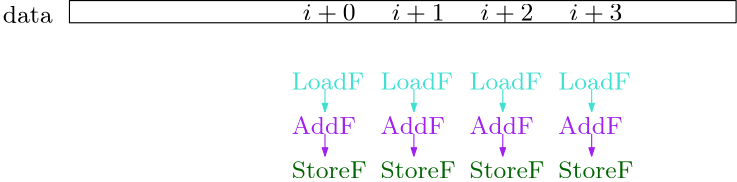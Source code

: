 <?xml version="1.0"?>
<!DOCTYPE ipe SYSTEM "ipe.dtd">
<ipe version="70212" creator="Ipe 7.2.13">
<info created="D:20230303100442" modified="D:20230303103442"/>
<ipestyle name="basic">
<symbol name="arrow/arc(spx)">
<path stroke="sym-stroke" fill="sym-stroke" pen="sym-pen">
0 0 m
-1 0.333 l
-1 -0.333 l
h
</path>
</symbol>
<symbol name="arrow/farc(spx)">
<path stroke="sym-stroke" fill="white" pen="sym-pen">
0 0 m
-1 0.333 l
-1 -0.333 l
h
</path>
</symbol>
<symbol name="arrow/ptarc(spx)">
<path stroke="sym-stroke" fill="sym-stroke" pen="sym-pen">
0 0 m
-1 0.333 l
-0.8 0 l
-1 -0.333 l
h
</path>
</symbol>
<symbol name="arrow/fptarc(spx)">
<path stroke="sym-stroke" fill="white" pen="sym-pen">
0 0 m
-1 0.333 l
-0.8 0 l
-1 -0.333 l
h
</path>
</symbol>
<symbol name="mark/circle(sx)" transformations="translations">
<path fill="sym-stroke">
0.6 0 0 0.6 0 0 e
0.4 0 0 0.4 0 0 e
</path>
</symbol>
<symbol name="mark/disk(sx)" transformations="translations">
<path fill="sym-stroke">
0.6 0 0 0.6 0 0 e
</path>
</symbol>
<symbol name="mark/fdisk(sfx)" transformations="translations">
<group>
<path fill="sym-fill">
0.5 0 0 0.5 0 0 e
</path>
<path fill="sym-stroke" fillrule="eofill">
0.6 0 0 0.6 0 0 e
0.4 0 0 0.4 0 0 e
</path>
</group>
</symbol>
<symbol name="mark/box(sx)" transformations="translations">
<path fill="sym-stroke" fillrule="eofill">
-0.6 -0.6 m
0.6 -0.6 l
0.6 0.6 l
-0.6 0.6 l
h
-0.4 -0.4 m
0.4 -0.4 l
0.4 0.4 l
-0.4 0.4 l
h
</path>
</symbol>
<symbol name="mark/square(sx)" transformations="translations">
<path fill="sym-stroke">
-0.6 -0.6 m
0.6 -0.6 l
0.6 0.6 l
-0.6 0.6 l
h
</path>
</symbol>
<symbol name="mark/fsquare(sfx)" transformations="translations">
<group>
<path fill="sym-fill">
-0.5 -0.5 m
0.5 -0.5 l
0.5 0.5 l
-0.5 0.5 l
h
</path>
<path fill="sym-stroke" fillrule="eofill">
-0.6 -0.6 m
0.6 -0.6 l
0.6 0.6 l
-0.6 0.6 l
h
-0.4 -0.4 m
0.4 -0.4 l
0.4 0.4 l
-0.4 0.4 l
h
</path>
</group>
</symbol>
<symbol name="mark/cross(sx)" transformations="translations">
<group>
<path fill="sym-stroke">
-0.43 -0.57 m
0.57 0.43 l
0.43 0.57 l
-0.57 -0.43 l
h
</path>
<path fill="sym-stroke">
-0.43 0.57 m
0.57 -0.43 l
0.43 -0.57 l
-0.57 0.43 l
h
</path>
</group>
</symbol>
<symbol name="arrow/fnormal(spx)">
<path stroke="sym-stroke" fill="white" pen="sym-pen">
0 0 m
-1 0.333 l
-1 -0.333 l
h
</path>
</symbol>
<symbol name="arrow/pointed(spx)">
<path stroke="sym-stroke" fill="sym-stroke" pen="sym-pen">
0 0 m
-1 0.333 l
-0.8 0 l
-1 -0.333 l
h
</path>
</symbol>
<symbol name="arrow/fpointed(spx)">
<path stroke="sym-stroke" fill="white" pen="sym-pen">
0 0 m
-1 0.333 l
-0.8 0 l
-1 -0.333 l
h
</path>
</symbol>
<symbol name="arrow/linear(spx)">
<path stroke="sym-stroke" pen="sym-pen">
-1 0.333 m
0 0 l
-1 -0.333 l
</path>
</symbol>
<symbol name="arrow/fdouble(spx)">
<path stroke="sym-stroke" fill="white" pen="sym-pen">
0 0 m
-1 0.333 l
-1 -0.333 l
h
-1 0 m
-2 0.333 l
-2 -0.333 l
h
</path>
</symbol>
<symbol name="arrow/double(spx)">
<path stroke="sym-stroke" fill="sym-stroke" pen="sym-pen">
0 0 m
-1 0.333 l
-1 -0.333 l
h
-1 0 m
-2 0.333 l
-2 -0.333 l
h
</path>
</symbol>
<pen name="heavier" value="0.8"/>
<pen name="fat" value="1.2"/>
<pen name="ultrafat" value="2"/>
<symbolsize name="large" value="5"/>
<symbolsize name="small" value="2"/>
<symbolsize name="tiny" value="1.1"/>
<arrowsize name="large" value="10"/>
<arrowsize name="small" value="5"/>
<arrowsize name="tiny" value="3"/>
<color name="red" value="1 0 0"/>
<color name="green" value="0 1 0"/>
<color name="blue" value="0 0 1"/>
<color name="yellow" value="1 1 0"/>
<color name="orange" value="1 0.647 0"/>
<color name="gold" value="1 0.843 0"/>
<color name="purple" value="0.627 0.125 0.941"/>
<color name="gray" value="0.745"/>
<color name="brown" value="0.647 0.165 0.165"/>
<color name="navy" value="0 0 0.502"/>
<color name="pink" value="1 0.753 0.796"/>
<color name="seagreen" value="0.18 0.545 0.341"/>
<color name="turquoise" value="0.251 0.878 0.816"/>
<color name="violet" value="0.933 0.51 0.933"/>
<color name="darkblue" value="0 0 0.545"/>
<color name="darkcyan" value="0 0.545 0.545"/>
<color name="darkgray" value="0.663"/>
<color name="darkgreen" value="0 0.392 0"/>
<color name="darkmagenta" value="0.545 0 0.545"/>
<color name="darkorange" value="1 0.549 0"/>
<color name="darkred" value="0.545 0 0"/>
<color name="lightblue" value="0.678 0.847 0.902"/>
<color name="lightcyan" value="0.878 1 1"/>
<color name="lightgray" value="0.827"/>
<color name="lightgreen" value="0.565 0.933 0.565"/>
<color name="lightyellow" value="1 1 0.878"/>
<dashstyle name="dashed" value="[4] 0"/>
<dashstyle name="dotted" value="[1 3] 0"/>
<dashstyle name="dash dotted" value="[4 2 1 2] 0"/>
<dashstyle name="dash dot dotted" value="[4 2 1 2 1 2] 0"/>
<textsize name="large" value="\large"/>
<textsize name="Large" value="\Large"/>
<textsize name="LARGE" value="\LARGE"/>
<textsize name="huge" value="\huge"/>
<textsize name="Huge" value="\Huge"/>
<textsize name="small" value="\small"/>
<textsize name="footnote" value="\footnotesize"/>
<textsize name="tiny" value="\tiny"/>
<textstyle name="center" begin="\begin{center}" end="\end{center}"/>
<textstyle name="itemize" begin="\begin{itemize}" end="\end{itemize}"/>
<textstyle name="item" begin="\begin{itemize}\item{}" end="\end{itemize}"/>
<gridsize name="4 pts" value="4"/>
<gridsize name="8 pts (~3 mm)" value="8"/>
<gridsize name="16 pts (~6 mm)" value="16"/>
<gridsize name="32 pts (~12 mm)" value="32"/>
<gridsize name="10 pts (~3.5 mm)" value="10"/>
<gridsize name="20 pts (~7 mm)" value="20"/>
<gridsize name="14 pts (~5 mm)" value="14"/>
<gridsize name="28 pts (~10 mm)" value="28"/>
<gridsize name="56 pts (~20 mm)" value="56"/>
<anglesize name="90 deg" value="90"/>
<anglesize name="60 deg" value="60"/>
<anglesize name="45 deg" value="45"/>
<anglesize name="30 deg" value="30"/>
<anglesize name="22.5 deg" value="22.5"/>
<opacity name="10%" value="0.1"/>
<opacity name="30%" value="0.3"/>
<opacity name="50%" value="0.5"/>
<opacity name="75%" value="0.75"/>
<tiling name="falling" angle="-60" step="4" width="1"/>
<tiling name="rising" angle="30" step="4" width="1"/>
</ipestyle>
<page>
<layer name="alpha"/>
<view layers="alpha" active="alpha"/>
<path layer="alpha" matrix="1 0 0 1 272 0" stroke="black">
64 816 m
64 808 l
304 808 l
304 816 l
h
</path>
<text matrix="1 0 0 1 232 20" transformations="translations" pos="80 788" stroke="black" type="label" width="17.919" height="6.227" depth="0" valign="bottom" size="small">data</text>
<text matrix="1 0 0 1 244 -4" transformations="translations" pos="88 792" stroke="black" type="label" width="0" height="0" depth="0" valign="baseline" size="small"></text>
<text matrix="1 0 0 1 372 20" transformations="translations" pos="80 788" stroke="black" type="label" width="19.024" height="5.917" depth="0.83" valign="bottom" size="small" style="math">i+1</text>
<text matrix="1 0 0 1 340 20" transformations="translations" pos="80 788" stroke="black" type="label" width="19.024" height="5.917" depth="0.83" valign="bottom" size="small" style="math">i+0</text>
<text matrix="1 0 0 1 336 -4" transformations="translations" pos="80 788" stroke="turquoise" type="label" width="26.109" height="6.227" depth="0" valign="bottom" size="small">LoadF</text>
<text matrix="1 0 0 1 336 -20" transformations="translations" pos="80 788" stroke="purple" type="label" width="23.164" height="6.227" depth="0" valign="bottom" size="small">AddF</text>
<text matrix="1 0 0 1 336 -36" transformations="translations" pos="80 788" stroke="darkgreen" type="label" width="27.03" height="6.127" depth="0" valign="bottom" size="small">StoreF</text>
<path matrix="1 0 0 1 328 28" stroke="turquoise" arrow="normal/tiny">
100 756 m
100 748 l
</path>
<path matrix="1 0 0 1 328 12" stroke="purple" arrow="normal/tiny">
100 756 m
100 748 l
</path>
<text matrix="1 0 0 1 404 20" transformations="translations" pos="80 788" stroke="black" type="label" width="19.024" height="5.917" depth="0.83" valign="bottom" size="small" style="math">i+2</text>
<text matrix="1 0 0 1 436 20" transformations="translations" pos="80 788" stroke="black" type="label" width="19.024" height="5.917" depth="0.83" valign="bottom" size="small" style="math">i+3</text>
<text matrix="1 0 0 1 368 -4" transformations="translations" pos="80 788" stroke="turquoise" type="label" width="26.109" height="6.227" depth="0" valign="bottom" size="small">LoadF</text>
<text matrix="1 0 0 1 368 -20" transformations="translations" pos="80 788" stroke="purple" type="label" width="23.164" height="6.227" depth="0" valign="bottom" size="small">AddF</text>
<text matrix="1 0 0 1 368 -36" transformations="translations" pos="80 788" stroke="darkgreen" type="label" width="27.03" height="6.127" depth="0" valign="bottom" size="small">StoreF</text>
<path matrix="1 0 0 1 360 28" stroke="turquoise" arrow="normal/tiny">
100 756 m
100 748 l
</path>
<path matrix="1 0 0 1 360 12" stroke="purple" arrow="normal/tiny">
100 756 m
100 748 l
</path>
<text matrix="1 0 0 1 400 -4" transformations="translations" pos="80 788" stroke="turquoise" type="label" width="26.109" height="6.227" depth="0" valign="bottom" size="small">LoadF</text>
<text matrix="1 0 0 1 400 -20" transformations="translations" pos="80 788" stroke="purple" type="label" width="23.164" height="6.227" depth="0" valign="bottom" size="small">AddF</text>
<text matrix="1 0 0 1 400 -36" transformations="translations" pos="80 788" stroke="darkgreen" type="label" width="27.03" height="6.127" depth="0" valign="bottom" size="small">StoreF</text>
<path matrix="1 0 0 1 392 28" stroke="turquoise" arrow="normal/tiny">
100 756 m
100 748 l
</path>
<path matrix="1 0 0 1 392 12" stroke="purple" arrow="normal/tiny">
100 756 m
100 748 l
</path>
<text matrix="1 0 0 1 432 -4" transformations="translations" pos="80 788" stroke="turquoise" type="label" width="26.109" height="6.227" depth="0" valign="bottom" size="small">LoadF</text>
<text matrix="1 0 0 1 432 -20" transformations="translations" pos="80 788" stroke="purple" type="label" width="23.164" height="6.227" depth="0" valign="bottom" size="small">AddF</text>
<text matrix="1 0 0 1 432 -36" transformations="translations" pos="80 788" stroke="darkgreen" type="label" width="27.03" height="6.127" depth="0" valign="bottom" size="small">StoreF</text>
<path matrix="1 0 0 1 424 28" stroke="turquoise" arrow="normal/tiny">
100 756 m
100 748 l
</path>
<path matrix="1 0 0 1 424 12" stroke="purple" arrow="normal/tiny">
100 756 m
100 748 l
</path>
</page>
</ipe>
